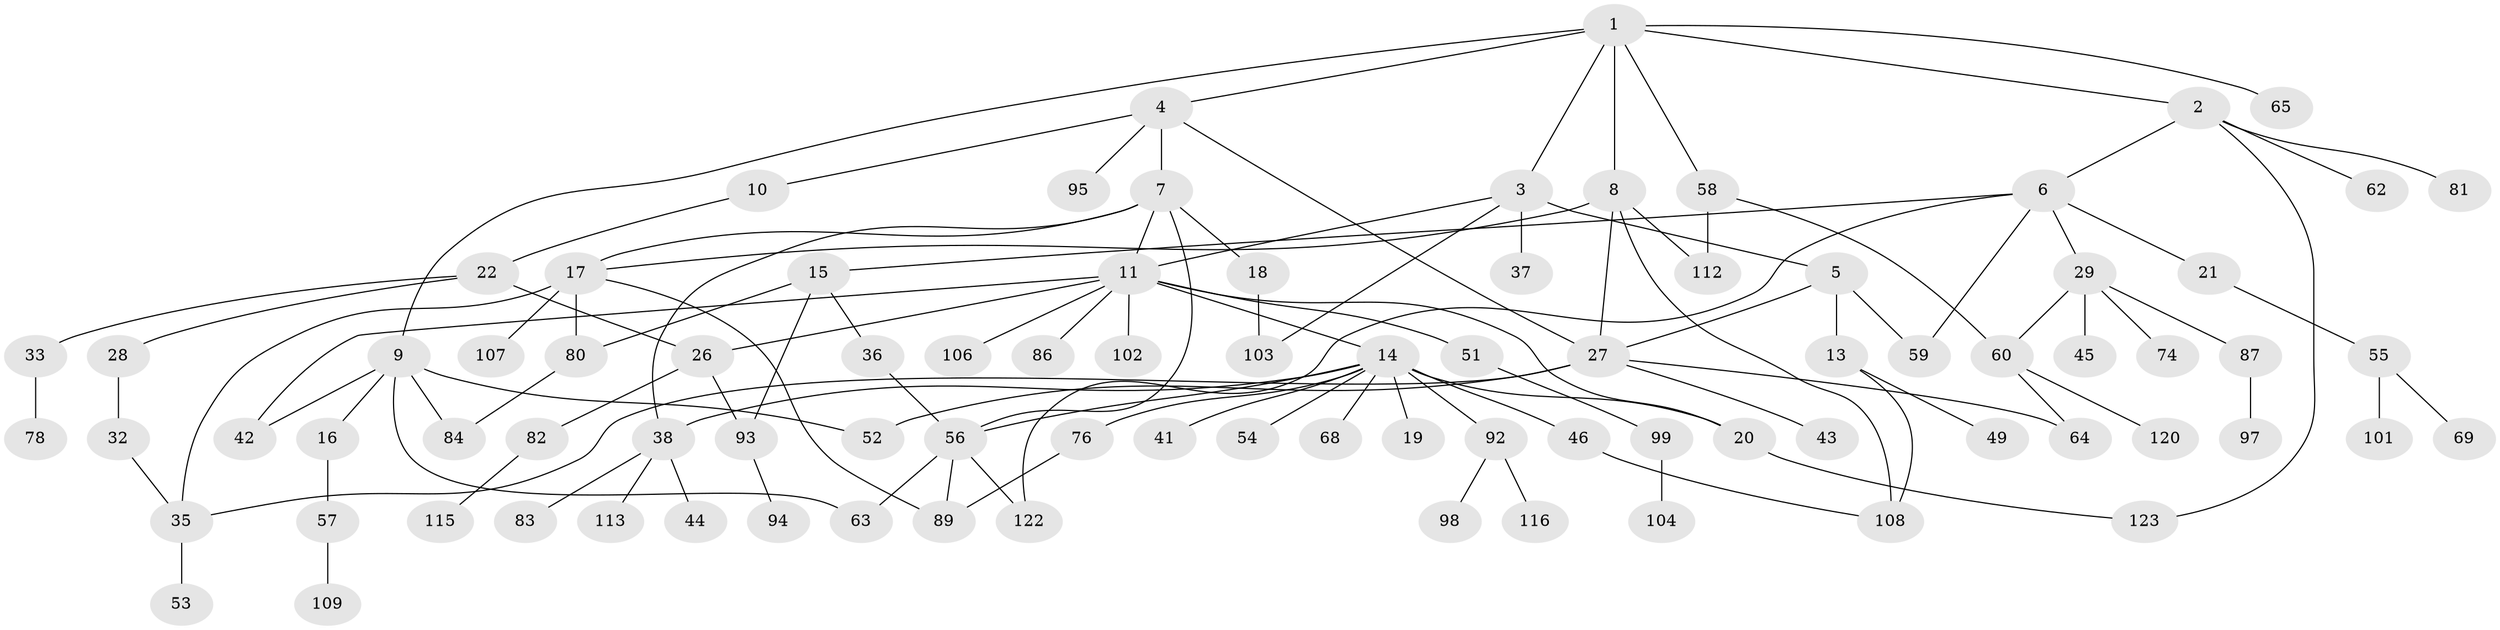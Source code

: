 // original degree distribution, {7: 0.024390243902439025, 4: 0.056910569105691054, 5: 0.04878048780487805, 6: 0.024390243902439025, 3: 0.16260162601626016, 11: 0.016260162601626018, 2: 0.3170731707317073, 1: 0.34959349593495936}
// Generated by graph-tools (version 1.1) at 2025/10/02/27/25 16:10:52]
// undirected, 87 vertices, 114 edges
graph export_dot {
graph [start="1"]
  node [color=gray90,style=filled];
  1;
  2 [super="+47"];
  3 [super="+23"];
  4 [super="+96"];
  5;
  6 [super="+12"];
  7 [super="+48"];
  8 [super="+110"];
  9 [super="+30"];
  10 [super="+34"];
  11 [super="+73"];
  13 [super="+39"];
  14 [super="+25"];
  15 [super="+72"];
  16;
  17 [super="+61"];
  18 [super="+24"];
  19;
  20 [super="+31"];
  21;
  22 [super="+70"];
  26 [super="+71"];
  27 [super="+75"];
  28;
  29 [super="+119"];
  32 [super="+40"];
  33;
  35 [super="+50"];
  36;
  37;
  38 [super="+77"];
  41 [super="+79"];
  42;
  43;
  44;
  45;
  46;
  49 [super="+114"];
  51 [super="+90"];
  52;
  53;
  54;
  55 [super="+100"];
  56 [super="+117"];
  57;
  58 [super="+91"];
  59 [super="+66"];
  60 [super="+67"];
  62;
  63;
  64 [super="+85"];
  65;
  68;
  69;
  74 [super="+121"];
  76;
  78 [super="+88"];
  80;
  81;
  82;
  83;
  84 [super="+105"];
  86;
  87;
  89;
  92 [super="+111"];
  93;
  94;
  95;
  97;
  98;
  99 [super="+118"];
  101;
  102;
  103;
  104;
  106;
  107;
  108;
  109;
  112;
  113;
  115;
  116;
  120;
  122;
  123;
  1 -- 2;
  1 -- 3;
  1 -- 4;
  1 -- 8;
  1 -- 9;
  1 -- 58;
  1 -- 65;
  2 -- 6;
  2 -- 123;
  2 -- 81;
  2 -- 62;
  3 -- 5;
  3 -- 11;
  3 -- 37;
  3 -- 103;
  4 -- 7;
  4 -- 10;
  4 -- 95;
  4 -- 27;
  5 -- 13;
  5 -- 27;
  5 -- 59;
  6 -- 21;
  6 -- 59;
  6 -- 122;
  6 -- 29;
  6 -- 15;
  7 -- 11;
  7 -- 18;
  7 -- 38;
  7 -- 56;
  7 -- 17;
  8 -- 17;
  8 -- 112;
  8 -- 27;
  8 -- 108;
  9 -- 16;
  9 -- 52;
  9 -- 63;
  9 -- 42;
  9 -- 84;
  10 -- 22;
  11 -- 14;
  11 -- 20;
  11 -- 42;
  11 -- 51;
  11 -- 86;
  11 -- 102;
  11 -- 106;
  11 -- 26;
  13 -- 49;
  13 -- 108;
  14 -- 19;
  14 -- 41;
  14 -- 46;
  14 -- 54;
  14 -- 56;
  14 -- 68;
  14 -- 92;
  14 -- 20;
  14 -- 38;
  14 -- 76;
  15 -- 36;
  15 -- 80;
  15 -- 93;
  16 -- 57;
  17 -- 35;
  17 -- 89;
  17 -- 107;
  17 -- 80;
  18 -- 103;
  20 -- 123;
  21 -- 55;
  22 -- 26;
  22 -- 28;
  22 -- 33;
  26 -- 93;
  26 -- 82;
  27 -- 43;
  27 -- 64;
  27 -- 35;
  27 -- 52;
  28 -- 32;
  29 -- 45;
  29 -- 74;
  29 -- 87;
  29 -- 60;
  32 -- 35;
  33 -- 78;
  35 -- 53;
  36 -- 56;
  38 -- 44;
  38 -- 83;
  38 -- 113;
  46 -- 108;
  51 -- 99;
  55 -- 69;
  55 -- 101;
  56 -- 122;
  56 -- 89;
  56 -- 63;
  57 -- 109;
  58 -- 60;
  58 -- 112;
  60 -- 64;
  60 -- 120;
  76 -- 89;
  80 -- 84;
  82 -- 115;
  87 -- 97;
  92 -- 98;
  92 -- 116;
  93 -- 94;
  99 -- 104;
}
